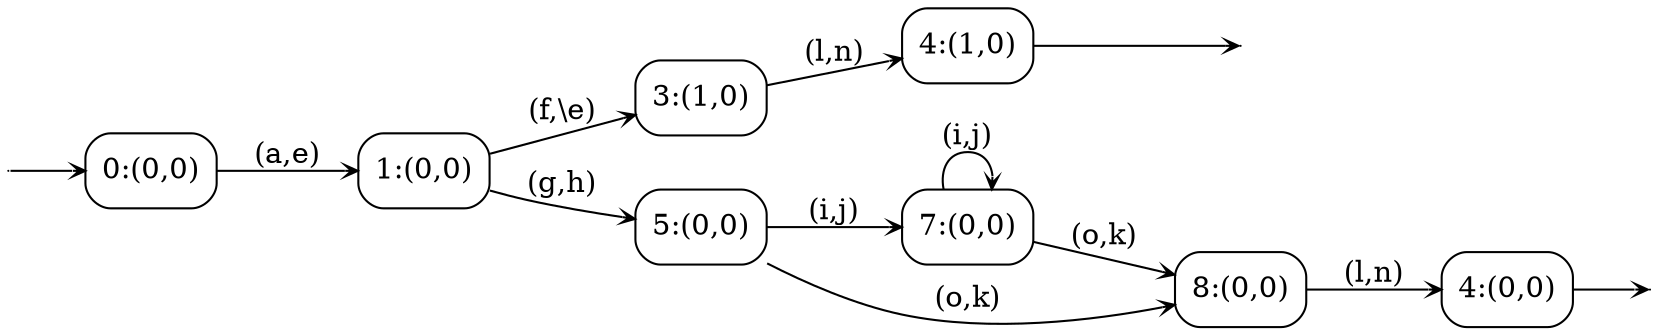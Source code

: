 digraph
{
  vcsn_context = "lat<letterset<char_letters(afgilo)>, nullableset<letterset<char_letters(ehjkn)>>>, z"
  rankdir = LR
  edge [arrowhead = vee, arrowsize = .6]
  {
    node [shape = point, width = 0]
    I0
    F6
    F7
  }
  {
    node [shape = circle, style = rounded, width = 0.5]
    0 [label = "0:(0,0)", shape = box]
    1 [label = "1:(0,0)", shape = box]
    2 [label = "3:(1,0)", shape = box]
    3 [label = "5:(0,0)", shape = box]
    4 [label = "7:(0,0)", shape = box]
    5 [label = "8:(0,0)", shape = box]
    6 [label = "4:(0,0)", shape = box]
    7 [label = "4:(1,0)", shape = box]
  }
  I0 -> 0
  0 -> 1 [label = "(a,e)"]
  1 -> 2 [label = "(f,\\e)"]
  1 -> 3 [label = "(g,h)"]
  2 -> 7 [label = "(l,n)"]
  3 -> 4 [label = "(i,j)"]
  3 -> 5 [label = "(o,k)"]
  4 -> 4 [label = "(i,j)"]
  4 -> 5 [label = "(o,k)"]
  5 -> 6 [label = "(l,n)"]
  6 -> F6
  7 -> F7
}
